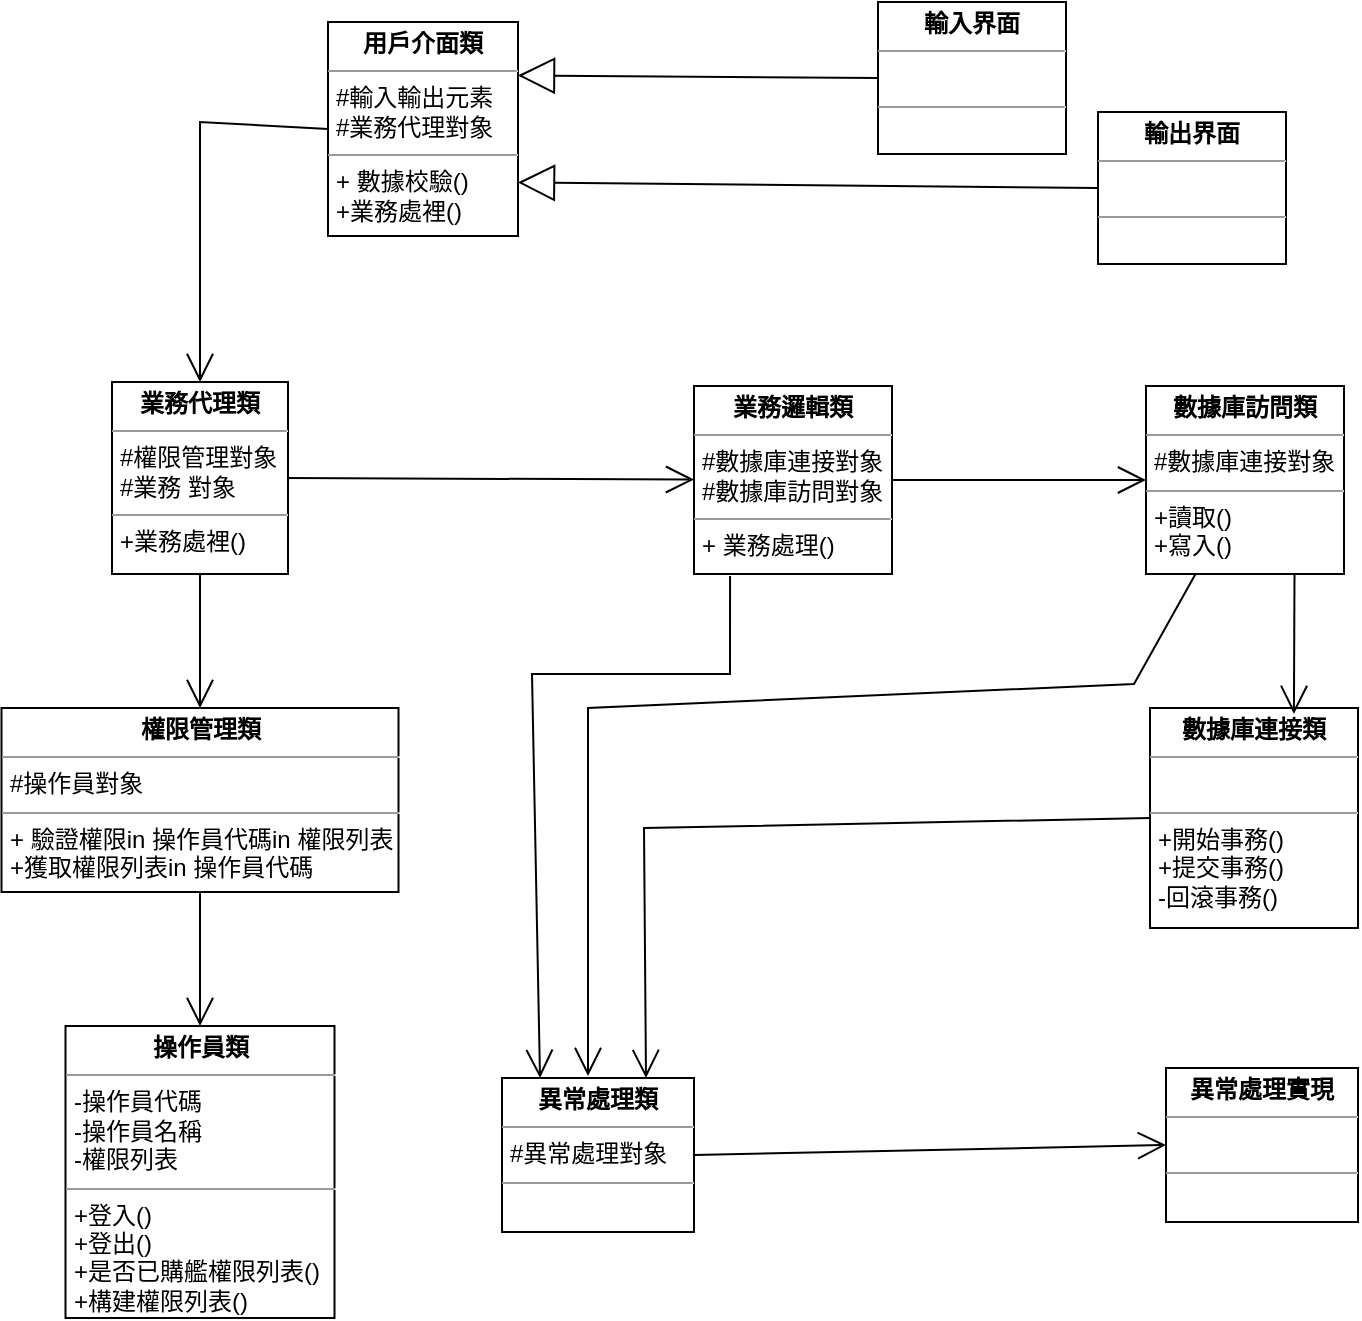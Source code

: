 <mxfile version="22.1.16" type="device">
  <diagram id="vK2BsNmk2rLkJrDe4RNf" name="第1頁">
    <mxGraphModel dx="1534" dy="1056" grid="0" gridSize="10" guides="1" tooltips="1" connect="1" arrows="1" fold="1" page="0" pageScale="1" pageWidth="827" pageHeight="1169" math="0" shadow="0">
      <root>
        <mxCell id="0" />
        <mxCell id="1" parent="0" />
        <mxCell id="ko3IxP8Pm6StvxPqEpBf-13" value="&lt;p style=&quot;margin:0px;margin-top:4px;text-align:center;&quot;&gt;&lt;b&gt;用戶介面類&lt;/b&gt;&lt;/p&gt;&lt;hr size=&quot;1&quot;&gt;&lt;p style=&quot;margin:0px;margin-left:4px;&quot;&gt;#輸入輸出元素&lt;/p&gt;&lt;p style=&quot;margin:0px;margin-left:4px;&quot;&gt;#業務代理對象&lt;/p&gt;&lt;hr size=&quot;1&quot;&gt;&lt;p style=&quot;margin:0px;margin-left:4px;&quot;&gt;+ 數據校驗()&lt;/p&gt;&lt;p style=&quot;margin:0px;margin-left:4px;&quot;&gt;+業務處裡()&lt;/p&gt;" style="verticalAlign=top;align=left;overflow=fill;fontSize=12;fontFamily=Helvetica;html=1;whiteSpace=wrap;" parent="1" vertex="1">
          <mxGeometry x="74" y="4" width="95" height="107" as="geometry" />
        </mxCell>
        <mxCell id="ko3IxP8Pm6StvxPqEpBf-14" value="&lt;p style=&quot;margin:0px;margin-top:4px;text-align:center;&quot;&gt;&lt;b&gt;業務代理類&lt;/b&gt;&lt;/p&gt;&lt;hr size=&quot;1&quot;&gt;&lt;p style=&quot;margin:0px;margin-left:4px;&quot;&gt;#權限管理對象&lt;/p&gt;&lt;p style=&quot;margin:0px;margin-left:4px;&quot;&gt;#業務 對象&lt;/p&gt;&lt;hr size=&quot;1&quot;&gt;&lt;p style=&quot;margin:0px;margin-left:4px;&quot;&gt;&lt;span style=&quot;background-color: initial;&quot;&gt;+業務處裡()&lt;/span&gt;&lt;br&gt;&lt;/p&gt;" style="verticalAlign=top;align=left;overflow=fill;fontSize=12;fontFamily=Helvetica;html=1;whiteSpace=wrap;" parent="1" vertex="1">
          <mxGeometry x="-34" y="184" width="88" height="96" as="geometry" />
        </mxCell>
        <mxCell id="ko3IxP8Pm6StvxPqEpBf-15" value="&lt;p style=&quot;margin:0px;margin-top:4px;text-align:center;&quot;&gt;&lt;b&gt;操作員類&lt;/b&gt;&lt;/p&gt;&lt;hr size=&quot;1&quot;&gt;&lt;p style=&quot;margin:0px;margin-left:4px;&quot;&gt;-操作員代碼&lt;/p&gt;&lt;p style=&quot;margin:0px;margin-left:4px;&quot;&gt;-操作員名稱&lt;/p&gt;&lt;p style=&quot;margin:0px;margin-left:4px;&quot;&gt;-權限列表&lt;/p&gt;&lt;hr size=&quot;1&quot;&gt;&lt;p style=&quot;margin:0px;margin-left:4px;&quot;&gt;+登入()&lt;/p&gt;&lt;p style=&quot;margin:0px;margin-left:4px;&quot;&gt;+登出()&lt;/p&gt;&lt;p style=&quot;margin:0px;margin-left:4px;&quot;&gt;+是否已購艦權限列表()&lt;/p&gt;&lt;p style=&quot;margin:0px;margin-left:4px;&quot;&gt;+構建權限列表()&lt;/p&gt;" style="verticalAlign=top;align=left;overflow=fill;fontSize=12;fontFamily=Helvetica;html=1;whiteSpace=wrap;" parent="1" vertex="1">
          <mxGeometry x="-57.25" y="506" width="134.5" height="146" as="geometry" />
        </mxCell>
        <mxCell id="ko3IxP8Pm6StvxPqEpBf-16" value="&lt;p style=&quot;margin:0px;margin-top:4px;text-align:center;&quot;&gt;&lt;b&gt;權限管理類&lt;/b&gt;&lt;/p&gt;&lt;hr size=&quot;1&quot;&gt;&lt;p style=&quot;margin:0px;margin-left:4px;&quot;&gt;#操作員對象&lt;/p&gt;&lt;hr size=&quot;1&quot;&gt;&lt;p style=&quot;margin:0px;margin-left:4px;&quot;&gt;+ 驗證權限in 操作員代碼in 權限列表&lt;/p&gt;&lt;p style=&quot;margin:0px;margin-left:4px;&quot;&gt;+獲取權限列表in 操作員代碼&lt;/p&gt;" style="verticalAlign=top;align=left;overflow=fill;fontSize=12;fontFamily=Helvetica;html=1;whiteSpace=wrap;" parent="1" vertex="1">
          <mxGeometry x="-89.25" y="347" width="198.5" height="92" as="geometry" />
        </mxCell>
        <mxCell id="ko3IxP8Pm6StvxPqEpBf-17" value="&lt;p style=&quot;margin:0px;margin-top:4px;text-align:center;&quot;&gt;&lt;b&gt;輸入界面&lt;/b&gt;&lt;/p&gt;&lt;hr size=&quot;1&quot;&gt;&lt;p style=&quot;margin:0px;margin-left:4px;&quot;&gt;&lt;br&gt;&lt;/p&gt;&lt;hr size=&quot;1&quot;&gt;&lt;p style=&quot;margin:0px;margin-left:4px;&quot;&gt;&lt;br&gt;&lt;/p&gt;" style="verticalAlign=top;align=left;overflow=fill;fontSize=12;fontFamily=Helvetica;html=1;whiteSpace=wrap;" parent="1" vertex="1">
          <mxGeometry x="349" y="-6" width="94" height="76" as="geometry" />
        </mxCell>
        <mxCell id="ko3IxP8Pm6StvxPqEpBf-18" value="&lt;p style=&quot;margin:0px;margin-top:4px;text-align:center;&quot;&gt;&lt;b&gt;業務邏輯類&lt;/b&gt;&lt;/p&gt;&lt;hr size=&quot;1&quot;&gt;&lt;p style=&quot;margin:0px;margin-left:4px;&quot;&gt;#數據庫連接對象&lt;/p&gt;&lt;p style=&quot;margin:0px;margin-left:4px;&quot;&gt;#數據庫訪問對象&lt;/p&gt;&lt;hr size=&quot;1&quot;&gt;&lt;p style=&quot;margin:0px;margin-left:4px;&quot;&gt;+ 業務處理()&lt;/p&gt;" style="verticalAlign=top;align=left;overflow=fill;fontSize=12;fontFamily=Helvetica;html=1;whiteSpace=wrap;" parent="1" vertex="1">
          <mxGeometry x="257" y="186" width="99" height="94" as="geometry" />
        </mxCell>
        <mxCell id="ko3IxP8Pm6StvxPqEpBf-19" value="&lt;p style=&quot;margin:0px;margin-top:4px;text-align:center;&quot;&gt;&lt;b&gt;輸出界面&lt;/b&gt;&lt;/p&gt;&lt;hr size=&quot;1&quot;&gt;&lt;p style=&quot;margin:0px;margin-left:4px;&quot;&gt;&lt;br&gt;&lt;/p&gt;&lt;hr size=&quot;1&quot;&gt;&lt;p style=&quot;margin:0px;margin-left:4px;&quot;&gt;&lt;br&gt;&lt;/p&gt;" style="verticalAlign=top;align=left;overflow=fill;fontSize=12;fontFamily=Helvetica;html=1;whiteSpace=wrap;" parent="1" vertex="1">
          <mxGeometry x="459" y="49" width="94" height="76" as="geometry" />
        </mxCell>
        <mxCell id="ko3IxP8Pm6StvxPqEpBf-20" value="&lt;p style=&quot;margin:0px;margin-top:4px;text-align:center;&quot;&gt;&lt;b&gt;異常處理類&lt;/b&gt;&lt;/p&gt;&lt;hr size=&quot;1&quot;&gt;&lt;p style=&quot;margin:0px;margin-left:4px;&quot;&gt;#異常處理對象&lt;/p&gt;&lt;hr size=&quot;1&quot;&gt;&lt;p style=&quot;margin:0px;margin-left:4px;&quot;&gt;&lt;br&gt;&lt;/p&gt;" style="verticalAlign=top;align=left;overflow=fill;fontSize=12;fontFamily=Helvetica;html=1;whiteSpace=wrap;" parent="1" vertex="1">
          <mxGeometry x="161" y="532" width="96" height="77" as="geometry" />
        </mxCell>
        <mxCell id="ko3IxP8Pm6StvxPqEpBf-21" value="&lt;p style=&quot;margin:0px;margin-top:4px;text-align:center;&quot;&gt;&lt;b&gt;異常處理實現&lt;/b&gt;&lt;/p&gt;&lt;hr size=&quot;1&quot;&gt;&lt;p style=&quot;margin:0px;margin-left:4px;&quot;&gt;&lt;br&gt;&lt;/p&gt;&lt;hr size=&quot;1&quot;&gt;&lt;p style=&quot;margin:0px;margin-left:4px;&quot;&gt;&lt;br&gt;&lt;/p&gt;" style="verticalAlign=top;align=left;overflow=fill;fontSize=12;fontFamily=Helvetica;html=1;whiteSpace=wrap;" parent="1" vertex="1">
          <mxGeometry x="493" y="527" width="96" height="77" as="geometry" />
        </mxCell>
        <mxCell id="ko3IxP8Pm6StvxPqEpBf-22" value="&lt;p style=&quot;margin:0px;margin-top:4px;text-align:center;&quot;&gt;&lt;b&gt;數據庫連接類&lt;/b&gt;&lt;/p&gt;&lt;hr size=&quot;1&quot;&gt;&lt;p style=&quot;margin:0px;margin-left:4px;&quot;&gt;&lt;br&gt;&lt;/p&gt;&lt;hr size=&quot;1&quot;&gt;&lt;p style=&quot;margin:0px;margin-left:4px;&quot;&gt;+開始事務()&lt;/p&gt;&lt;p style=&quot;margin:0px;margin-left:4px;&quot;&gt;+提交事務()&lt;/p&gt;&lt;p style=&quot;margin:0px;margin-left:4px;&quot;&gt;-回滾事務()&lt;/p&gt;&lt;p style=&quot;margin:0px;margin-left:4px;&quot;&gt;&lt;br&gt;&lt;/p&gt;" style="verticalAlign=top;align=left;overflow=fill;fontSize=12;fontFamily=Helvetica;html=1;whiteSpace=wrap;" parent="1" vertex="1">
          <mxGeometry x="485" y="347" width="104" height="110" as="geometry" />
        </mxCell>
        <mxCell id="ko3IxP8Pm6StvxPqEpBf-23" value="&lt;p style=&quot;margin:0px;margin-top:4px;text-align:center;&quot;&gt;&lt;b&gt;數據庫訪問類&lt;/b&gt;&lt;/p&gt;&lt;hr size=&quot;1&quot;&gt;&lt;p style=&quot;margin:0px;margin-left:4px;&quot;&gt;#數據庫連接對象&lt;/p&gt;&lt;hr size=&quot;1&quot;&gt;&lt;p style=&quot;margin:0px;margin-left:4px;&quot;&gt;+讀取()&lt;/p&gt;&lt;p style=&quot;margin:0px;margin-left:4px;&quot;&gt;+寫入()&lt;/p&gt;" style="verticalAlign=top;align=left;overflow=fill;fontSize=12;fontFamily=Helvetica;html=1;whiteSpace=wrap;" parent="1" vertex="1">
          <mxGeometry x="483" y="186" width="99" height="94" as="geometry" />
        </mxCell>
        <mxCell id="Qbqh8fjZ9RSO2O7wBkeK-1" value="" style="endArrow=open;endFill=1;endSize=12;html=1;rounded=0;exitX=0.5;exitY=1;exitDx=0;exitDy=0;entryX=0.5;entryY=0;entryDx=0;entryDy=0;" parent="1" source="ko3IxP8Pm6StvxPqEpBf-14" target="ko3IxP8Pm6StvxPqEpBf-16" edge="1">
          <mxGeometry width="160" relative="1" as="geometry">
            <mxPoint x="164" y="244" as="sourcePoint" />
            <mxPoint x="324" y="244" as="targetPoint" />
          </mxGeometry>
        </mxCell>
        <mxCell id="Qbqh8fjZ9RSO2O7wBkeK-2" value="" style="endArrow=open;endFill=1;endSize=12;html=1;rounded=0;exitX=0;exitY=0.5;exitDx=0;exitDy=0;entryX=0.5;entryY=0;entryDx=0;entryDy=0;" parent="1" source="ko3IxP8Pm6StvxPqEpBf-13" target="ko3IxP8Pm6StvxPqEpBf-14" edge="1">
          <mxGeometry width="160" relative="1" as="geometry">
            <mxPoint x="164" y="244" as="sourcePoint" />
            <mxPoint x="324" y="244" as="targetPoint" />
            <Array as="points">
              <mxPoint x="10" y="54" />
            </Array>
          </mxGeometry>
        </mxCell>
        <mxCell id="Qbqh8fjZ9RSO2O7wBkeK-3" value="" style="endArrow=open;endFill=1;endSize=12;html=1;rounded=0;exitX=0.5;exitY=1;exitDx=0;exitDy=0;entryX=0.5;entryY=0;entryDx=0;entryDy=0;" parent="1" source="ko3IxP8Pm6StvxPqEpBf-16" target="ko3IxP8Pm6StvxPqEpBf-15" edge="1">
          <mxGeometry width="160" relative="1" as="geometry">
            <mxPoint x="164" y="444" as="sourcePoint" />
            <mxPoint x="324" y="444" as="targetPoint" />
          </mxGeometry>
        </mxCell>
        <mxCell id="Qbqh8fjZ9RSO2O7wBkeK-4" value="" style="endArrow=open;endFill=1;endSize=12;html=1;rounded=0;exitX=1;exitY=0.5;exitDx=0;exitDy=0;" parent="1" source="ko3IxP8Pm6StvxPqEpBf-14" target="ko3IxP8Pm6StvxPqEpBf-18" edge="1">
          <mxGeometry width="160" relative="1" as="geometry">
            <mxPoint x="164" y="344" as="sourcePoint" />
            <mxPoint x="324" y="344" as="targetPoint" />
          </mxGeometry>
        </mxCell>
        <mxCell id="Qbqh8fjZ9RSO2O7wBkeK-5" value="" style="endArrow=open;endFill=1;endSize=12;html=1;rounded=0;exitX=0.172;exitY=1.011;exitDx=0;exitDy=0;exitPerimeter=0;entryX=0.198;entryY=0;entryDx=0;entryDy=0;entryPerimeter=0;" parent="1" target="ko3IxP8Pm6StvxPqEpBf-20" edge="1">
          <mxGeometry width="160" relative="1" as="geometry">
            <mxPoint x="275.028" y="281.034" as="sourcePoint" />
            <mxPoint x="210" y="532" as="targetPoint" />
            <Array as="points">
              <mxPoint x="275" y="330" />
              <mxPoint x="176" y="330" />
            </Array>
          </mxGeometry>
        </mxCell>
        <mxCell id="Qbqh8fjZ9RSO2O7wBkeK-6" value="" style="endArrow=open;endFill=1;endSize=12;html=1;rounded=0;exitX=1;exitY=0.5;exitDx=0;exitDy=0;entryX=0;entryY=0.5;entryDx=0;entryDy=0;" parent="1" source="ko3IxP8Pm6StvxPqEpBf-18" target="ko3IxP8Pm6StvxPqEpBf-23" edge="1">
          <mxGeometry width="160" relative="1" as="geometry">
            <mxPoint x="164" y="344" as="sourcePoint" />
            <mxPoint x="324" y="344" as="targetPoint" />
          </mxGeometry>
        </mxCell>
        <mxCell id="Qbqh8fjZ9RSO2O7wBkeK-7" value="" style="endArrow=open;endFill=1;endSize=12;html=1;rounded=0;exitX=0.75;exitY=1;exitDx=0;exitDy=0;entryX=0.692;entryY=0.027;entryDx=0;entryDy=0;entryPerimeter=0;" parent="1" source="ko3IxP8Pm6StvxPqEpBf-23" target="ko3IxP8Pm6StvxPqEpBf-22" edge="1">
          <mxGeometry width="160" relative="1" as="geometry">
            <mxPoint x="164" y="344" as="sourcePoint" />
            <mxPoint x="557" y="342" as="targetPoint" />
          </mxGeometry>
        </mxCell>
        <mxCell id="Qbqh8fjZ9RSO2O7wBkeK-8" value="" style="endArrow=open;endFill=1;endSize=12;html=1;rounded=0;exitX=0;exitY=0.5;exitDx=0;exitDy=0;entryX=0.75;entryY=0;entryDx=0;entryDy=0;" parent="1" source="ko3IxP8Pm6StvxPqEpBf-22" target="ko3IxP8Pm6StvxPqEpBf-20" edge="1">
          <mxGeometry width="160" relative="1" as="geometry">
            <mxPoint x="164" y="344" as="sourcePoint" />
            <mxPoint x="236" y="531" as="targetPoint" />
            <Array as="points">
              <mxPoint x="232" y="407" />
            </Array>
          </mxGeometry>
        </mxCell>
        <mxCell id="Qbqh8fjZ9RSO2O7wBkeK-9" value="" style="endArrow=open;endFill=1;endSize=12;html=1;rounded=0;exitX=0.25;exitY=1;exitDx=0;exitDy=0;" parent="1" source="ko3IxP8Pm6StvxPqEpBf-23" edge="1">
          <mxGeometry width="160" relative="1" as="geometry">
            <mxPoint x="164" y="344" as="sourcePoint" />
            <mxPoint x="204" y="531" as="targetPoint" />
            <Array as="points">
              <mxPoint x="477" y="335" />
              <mxPoint x="204" y="347" />
            </Array>
          </mxGeometry>
        </mxCell>
        <mxCell id="Qbqh8fjZ9RSO2O7wBkeK-10" value="" style="endArrow=open;endFill=1;endSize=12;html=1;rounded=0;entryX=0;entryY=0.5;entryDx=0;entryDy=0;exitX=1;exitY=0.5;exitDx=0;exitDy=0;" parent="1" source="ko3IxP8Pm6StvxPqEpBf-20" target="ko3IxP8Pm6StvxPqEpBf-21" edge="1">
          <mxGeometry width="160" relative="1" as="geometry">
            <mxPoint x="164" y="344" as="sourcePoint" />
            <mxPoint x="324" y="344" as="targetPoint" />
          </mxGeometry>
        </mxCell>
        <mxCell id="Qbqh8fjZ9RSO2O7wBkeK-11" value="" style="endArrow=block;endSize=16;endFill=0;html=1;rounded=0;entryX=1;entryY=0.25;entryDx=0;entryDy=0;exitX=0;exitY=0.5;exitDx=0;exitDy=0;" parent="1" source="ko3IxP8Pm6StvxPqEpBf-17" target="ko3IxP8Pm6StvxPqEpBf-13" edge="1">
          <mxGeometry width="160" relative="1" as="geometry">
            <mxPoint x="70" y="522" as="sourcePoint" />
            <mxPoint x="230" y="522" as="targetPoint" />
          </mxGeometry>
        </mxCell>
        <mxCell id="Qbqh8fjZ9RSO2O7wBkeK-12" value="" style="endArrow=block;endSize=16;endFill=0;html=1;rounded=0;entryX=1;entryY=0.75;entryDx=0;entryDy=0;exitX=0;exitY=0.5;exitDx=0;exitDy=0;" parent="1" source="ko3IxP8Pm6StvxPqEpBf-19" target="ko3IxP8Pm6StvxPqEpBf-13" edge="1">
          <mxGeometry width="160" relative="1" as="geometry">
            <mxPoint x="302" y="28" as="sourcePoint" />
            <mxPoint x="163" y="103" as="targetPoint" />
          </mxGeometry>
        </mxCell>
      </root>
    </mxGraphModel>
  </diagram>
</mxfile>

